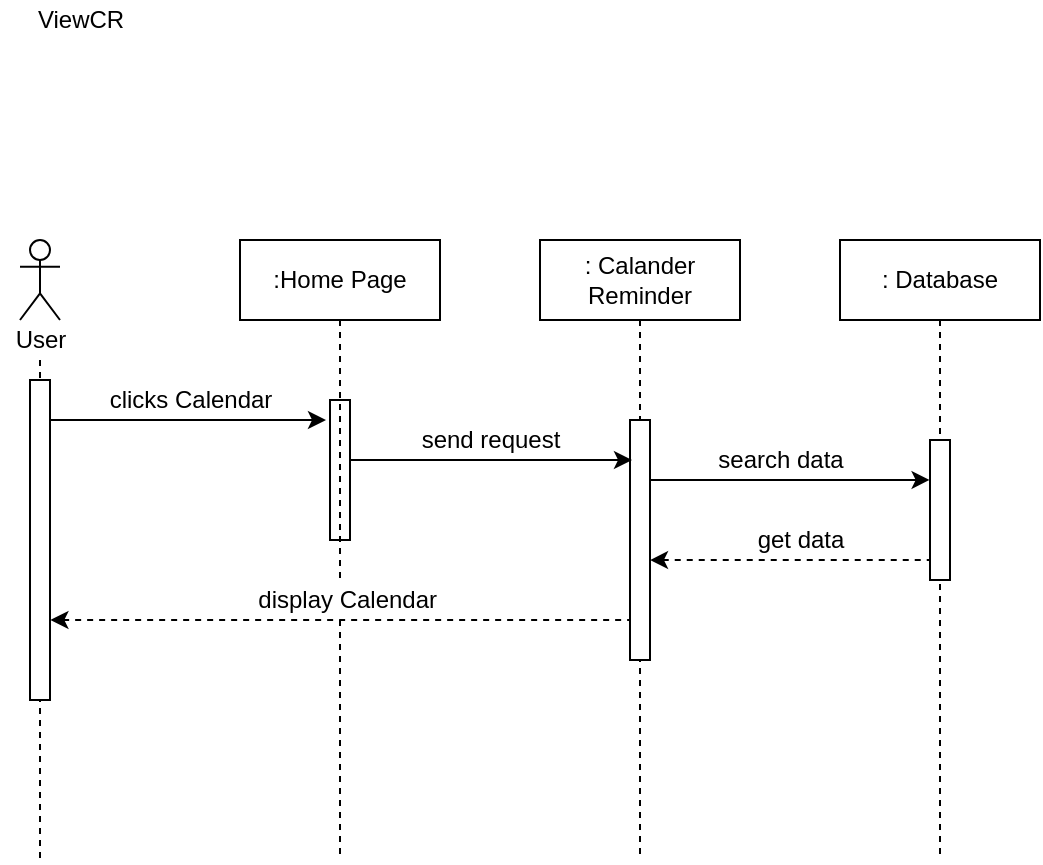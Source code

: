 <mxfile version="15.0.3" type="github" pages="5">
  <diagram id="lvRB4FPJcYYm7QUa5qJ2" name="Page-1">
    <mxGraphModel dx="1847" dy="548" grid="1" gridSize="10" guides="1" tooltips="1" connect="1" arrows="1" fold="1" page="1" pageScale="1" pageWidth="850" pageHeight="1100" math="0" shadow="0">
      <root>
        <mxCell id="0" />
        <mxCell id="1" parent="0" />
        <mxCell id="XNMidaROCYV1nubGIpJN-1" style="edgeStyle=orthogonalEdgeStyle;rounded=0;orthogonalLoop=1;jettySize=auto;html=1;endArrow=none;endFill=0;dashed=1;" parent="1" source="XNMidaROCYV1nubGIpJN-12" edge="1">
          <mxGeometry relative="1" as="geometry">
            <mxPoint x="-760" y="470" as="targetPoint" />
            <mxPoint x="-760.5" y="-30.5" as="sourcePoint" />
            <Array as="points" />
          </mxGeometry>
        </mxCell>
        <mxCell id="XNMidaROCYV1nubGIpJN-2" value="" style="shape=umlActor;verticalLabelPosition=bottom;verticalAlign=top;html=1;outlineConnect=0;" parent="1" vertex="1">
          <mxGeometry x="-770" y="160" width="20" height="40" as="geometry" />
        </mxCell>
        <mxCell id="XNMidaROCYV1nubGIpJN-3" style="edgeStyle=orthogonalEdgeStyle;rounded=0;orthogonalLoop=1;jettySize=auto;html=1;endArrow=none;endFill=0;dashed=1;startArrow=none;" parent="1" source="XNMidaROCYV1nubGIpJN-21" edge="1">
          <mxGeometry relative="1" as="geometry">
            <mxPoint x="-610" y="470" as="targetPoint" />
            <Array as="points">
              <mxPoint x="-610" y="420" />
              <mxPoint x="-610" y="420" />
            </Array>
          </mxGeometry>
        </mxCell>
        <mxCell id="XNMidaROCYV1nubGIpJN-4" value=":Home Page" style="rounded=0;whiteSpace=wrap;html=1;" parent="1" vertex="1">
          <mxGeometry x="-660" y="160" width="100" height="40" as="geometry" />
        </mxCell>
        <mxCell id="XNMidaROCYV1nubGIpJN-5" style="edgeStyle=orthogonalEdgeStyle;rounded=0;orthogonalLoop=1;jettySize=auto;html=1;endArrow=none;endFill=0;dashed=1;" parent="1" source="XNMidaROCYV1nubGIpJN-6" edge="1">
          <mxGeometry relative="1" as="geometry">
            <mxPoint x="-460" y="470" as="targetPoint" />
          </mxGeometry>
        </mxCell>
        <mxCell id="XNMidaROCYV1nubGIpJN-6" value=": Calander Reminder" style="rounded=0;whiteSpace=wrap;html=1;" parent="1" vertex="1">
          <mxGeometry x="-510" y="160" width="100" height="40" as="geometry" />
        </mxCell>
        <mxCell id="XNMidaROCYV1nubGIpJN-7" value="" style="endArrow=classic;html=1;" parent="1" edge="1">
          <mxGeometry width="50" height="50" relative="1" as="geometry">
            <mxPoint x="-760" y="250" as="sourcePoint" />
            <mxPoint x="-617" y="250" as="targetPoint" />
          </mxGeometry>
        </mxCell>
        <mxCell id="XNMidaROCYV1nubGIpJN-8" value="clicks Calendar" style="text;html=1;align=center;verticalAlign=middle;resizable=0;points=[];autosize=1;strokeColor=none;" parent="1" vertex="1">
          <mxGeometry x="-735" y="230" width="100" height="20" as="geometry" />
        </mxCell>
        <mxCell id="XNMidaROCYV1nubGIpJN-9" value="" style="html=1;points=[];perimeter=orthogonalPerimeter;fillColor=#ffffff;" parent="1" vertex="1">
          <mxGeometry x="-765" y="230" width="10" height="160" as="geometry" />
        </mxCell>
        <mxCell id="XNMidaROCYV1nubGIpJN-10" value="" style="html=1;points=[];perimeter=orthogonalPerimeter;fillColor=#ffffff;" parent="1" vertex="1">
          <mxGeometry x="-615" y="240" width="10" height="70" as="geometry" />
        </mxCell>
        <mxCell id="XNMidaROCYV1nubGIpJN-11" value="" style="html=1;points=[];perimeter=orthogonalPerimeter;fillColor=#ffffff;" parent="1" vertex="1">
          <mxGeometry x="-465" y="250" width="10" height="120" as="geometry" />
        </mxCell>
        <mxCell id="XNMidaROCYV1nubGIpJN-12" value="User" style="text;html=1;align=center;verticalAlign=middle;resizable=0;points=[];autosize=1;strokeColor=none;" parent="1" vertex="1">
          <mxGeometry x="-780" y="200" width="40" height="20" as="geometry" />
        </mxCell>
        <mxCell id="XNMidaROCYV1nubGIpJN-13" style="edgeStyle=orthogonalEdgeStyle;rounded=0;orthogonalLoop=1;jettySize=auto;html=1;endArrow=none;endFill=0;dashed=1;" parent="1" source="XNMidaROCYV1nubGIpJN-14" edge="1">
          <mxGeometry relative="1" as="geometry">
            <mxPoint x="-310" y="470" as="targetPoint" />
            <Array as="points">
              <mxPoint x="-310" y="470" />
              <mxPoint x="-310" y="470" />
            </Array>
          </mxGeometry>
        </mxCell>
        <mxCell id="XNMidaROCYV1nubGIpJN-14" value=": Database" style="rounded=0;whiteSpace=wrap;html=1;" parent="1" vertex="1">
          <mxGeometry x="-360" y="160" width="100" height="40" as="geometry" />
        </mxCell>
        <mxCell id="XNMidaROCYV1nubGIpJN-15" value="" style="endArrow=classic;html=1;" parent="1" edge="1">
          <mxGeometry width="50" height="50" relative="1" as="geometry">
            <mxPoint x="-605" y="270" as="sourcePoint" />
            <mxPoint x="-464" y="270" as="targetPoint" />
          </mxGeometry>
        </mxCell>
        <mxCell id="XNMidaROCYV1nubGIpJN-16" value="" style="endArrow=none;html=1;entryX=-0.02;entryY=0.222;entryDx=0;entryDy=0;entryPerimeter=0;endFill=0;startArrow=classic;startFill=1;dashed=1;exitX=1.02;exitY=0.75;exitDx=0;exitDy=0;exitPerimeter=0;" parent="1" source="XNMidaROCYV1nubGIpJN-9" edge="1">
          <mxGeometry width="50" height="50" relative="1" as="geometry">
            <mxPoint x="-604.8" y="350.02" as="sourcePoint" />
            <mxPoint x="-465" y="350" as="targetPoint" />
          </mxGeometry>
        </mxCell>
        <mxCell id="XNMidaROCYV1nubGIpJN-17" value="" style="html=1;points=[];perimeter=orthogonalPerimeter;fillColor=#ffffff;" parent="1" vertex="1">
          <mxGeometry x="-315" y="260" width="10" height="70" as="geometry" />
        </mxCell>
        <mxCell id="XNMidaROCYV1nubGIpJN-18" value="" style="endArrow=classic;html=1;entryX=-0.02;entryY=0.222;entryDx=0;entryDy=0;entryPerimeter=0;" parent="1" edge="1">
          <mxGeometry width="50" height="50" relative="1" as="geometry">
            <mxPoint x="-455" y="280" as="sourcePoint" />
            <mxPoint x="-315.2" y="279.98" as="targetPoint" />
          </mxGeometry>
        </mxCell>
        <mxCell id="XNMidaROCYV1nubGIpJN-19" value="" style="endArrow=none;html=1;entryX=-0.02;entryY=0.222;entryDx=0;entryDy=0;entryPerimeter=0;startArrow=classic;startFill=1;endFill=0;dashed=1;" parent="1" edge="1">
          <mxGeometry width="50" height="50" relative="1" as="geometry">
            <mxPoint x="-455" y="320.02" as="sourcePoint" />
            <mxPoint x="-315.2" y="320" as="targetPoint" />
          </mxGeometry>
        </mxCell>
        <mxCell id="XNMidaROCYV1nubGIpJN-20" value="get data" style="text;html=1;align=center;verticalAlign=middle;resizable=0;points=[];autosize=1;strokeColor=none;" parent="1" vertex="1">
          <mxGeometry x="-410" y="300" width="60" height="20" as="geometry" />
        </mxCell>
        <mxCell id="XNMidaROCYV1nubGIpJN-21" value="display Calendar&amp;nbsp;" style="text;html=1;align=center;verticalAlign=middle;resizable=0;points=[];autosize=1;" parent="1" vertex="1">
          <mxGeometry x="-660" y="330" width="110" height="20" as="geometry" />
        </mxCell>
        <mxCell id="XNMidaROCYV1nubGIpJN-22" value="" style="edgeStyle=orthogonalEdgeStyle;rounded=0;orthogonalLoop=1;jettySize=auto;html=1;endArrow=none;endFill=0;dashed=1;" parent="1" source="XNMidaROCYV1nubGIpJN-4" target="XNMidaROCYV1nubGIpJN-21" edge="1">
          <mxGeometry relative="1" as="geometry">
            <mxPoint x="-610" y="630" as="targetPoint" />
            <mxPoint x="-610" y="200" as="sourcePoint" />
            <Array as="points">
              <mxPoint x="-610" y="320" />
              <mxPoint x="-610" y="320" />
            </Array>
          </mxGeometry>
        </mxCell>
        <mxCell id="XNMidaROCYV1nubGIpJN-23" value="send request" style="text;html=1;align=center;verticalAlign=middle;resizable=0;points=[];autosize=1;strokeColor=none;" parent="1" vertex="1">
          <mxGeometry x="-580" y="250" width="90" height="20" as="geometry" />
        </mxCell>
        <mxCell id="XNMidaROCYV1nubGIpJN-24" value="search data" style="text;html=1;align=center;verticalAlign=middle;resizable=0;points=[];autosize=1;strokeColor=none;" parent="1" vertex="1">
          <mxGeometry x="-430" y="260" width="80" height="20" as="geometry" />
        </mxCell>
        <mxCell id="XNMidaROCYV1nubGIpJN-25" value="ViewCR" style="text;html=1;align=center;verticalAlign=middle;resizable=0;points=[];autosize=1;strokeColor=none;" parent="1" vertex="1">
          <mxGeometry x="-770" y="40" width="60" height="20" as="geometry" />
        </mxCell>
      </root>
    </mxGraphModel>
  </diagram>
  <diagram id="ODXswq4wN5cmHXdykt0v" name="Page-2">
    <mxGraphModel dx="1847" dy="548" grid="1" gridSize="10" guides="1" tooltips="1" connect="1" arrows="1" fold="1" page="1" pageScale="1" pageWidth="850" pageHeight="1100" math="0" shadow="0">
      <root>
        <mxCell id="QOUAsrHyEvIyfqVGlaKy-0" />
        <mxCell id="QOUAsrHyEvIyfqVGlaKy-1" parent="QOUAsrHyEvIyfqVGlaKy-0" />
        <mxCell id="XMkbxFREkN_h_jbo4Omm-0" style="edgeStyle=orthogonalEdgeStyle;rounded=0;orthogonalLoop=1;jettySize=auto;html=1;endArrow=none;endFill=0;dashed=1;" edge="1" parent="QOUAsrHyEvIyfqVGlaKy-1" source="XMkbxFREkN_h_jbo4Omm-8">
          <mxGeometry relative="1" as="geometry">
            <mxPoint x="-690" y="510" as="targetPoint" />
            <mxPoint x="-690.5" y="-70.5" as="sourcePoint" />
            <Array as="points" />
          </mxGeometry>
        </mxCell>
        <mxCell id="XMkbxFREkN_h_jbo4Omm-1" value="" style="shape=umlActor;verticalLabelPosition=bottom;verticalAlign=top;html=1;outlineConnect=0;" vertex="1" parent="QOUAsrHyEvIyfqVGlaKy-1">
          <mxGeometry x="-700" y="120" width="20" height="40" as="geometry" />
        </mxCell>
        <mxCell id="XMkbxFREkN_h_jbo4Omm-2" value=": Calendar Reminder" style="rounded=0;whiteSpace=wrap;html=1;" vertex="1" parent="QOUAsrHyEvIyfqVGlaKy-1">
          <mxGeometry x="-590" y="120" width="100" height="40" as="geometry" />
        </mxCell>
        <mxCell id="XMkbxFREkN_h_jbo4Omm-3" style="edgeStyle=orthogonalEdgeStyle;rounded=0;orthogonalLoop=1;jettySize=auto;html=1;endArrow=none;endFill=0;dashed=1;" edge="1" parent="QOUAsrHyEvIyfqVGlaKy-1" source="XMkbxFREkN_h_jbo4Omm-4">
          <mxGeometry relative="1" as="geometry">
            <mxPoint x="-390" y="510" as="targetPoint" />
          </mxGeometry>
        </mxCell>
        <mxCell id="XMkbxFREkN_h_jbo4Omm-4" value=": Database" style="rounded=0;whiteSpace=wrap;html=1;" vertex="1" parent="QOUAsrHyEvIyfqVGlaKy-1">
          <mxGeometry x="-440" y="120" width="100" height="40" as="geometry" />
        </mxCell>
        <mxCell id="XMkbxFREkN_h_jbo4Omm-5" value="" style="endArrow=classic;html=1;" edge="1" parent="QOUAsrHyEvIyfqVGlaKy-1">
          <mxGeometry width="50" height="50" relative="1" as="geometry">
            <mxPoint x="-690" y="210" as="sourcePoint" />
            <mxPoint x="-547" y="210" as="targetPoint" />
          </mxGeometry>
        </mxCell>
        <mxCell id="XMkbxFREkN_h_jbo4Omm-6" value="clicks date button" style="text;html=1;align=center;verticalAlign=middle;resizable=0;points=[];autosize=1;strokeColor=none;" vertex="1" parent="QOUAsrHyEvIyfqVGlaKy-1">
          <mxGeometry x="-670" y="190" width="110" height="20" as="geometry" />
        </mxCell>
        <mxCell id="XMkbxFREkN_h_jbo4Omm-7" value="" style="html=1;points=[];perimeter=orthogonalPerimeter;fillColor=#ffffff;" vertex="1" parent="QOUAsrHyEvIyfqVGlaKy-1">
          <mxGeometry x="-395" y="210" width="10" height="260" as="geometry" />
        </mxCell>
        <mxCell id="XMkbxFREkN_h_jbo4Omm-8" value="User" style="text;html=1;align=center;verticalAlign=middle;resizable=0;points=[];autosize=1;strokeColor=none;" vertex="1" parent="QOUAsrHyEvIyfqVGlaKy-1">
          <mxGeometry x="-710" y="160" width="40" height="20" as="geometry" />
        </mxCell>
        <mxCell id="XMkbxFREkN_h_jbo4Omm-9" value="" style="endArrow=classic;html=1;" edge="1" parent="QOUAsrHyEvIyfqVGlaKy-1">
          <mxGeometry width="50" height="50" relative="1" as="geometry">
            <mxPoint x="-685" y="300" as="sourcePoint" />
            <mxPoint x="-544" y="300" as="targetPoint" />
          </mxGeometry>
        </mxCell>
        <mxCell id="XMkbxFREkN_h_jbo4Omm-10" value="" style="endArrow=none;html=1;entryX=-0.02;entryY=0.222;entryDx=0;entryDy=0;entryPerimeter=0;startArrow=classic;startFill=1;endFill=0;dashed=1;" edge="1" parent="QOUAsrHyEvIyfqVGlaKy-1">
          <mxGeometry width="50" height="50" relative="1" as="geometry">
            <mxPoint x="-685" y="250.02" as="sourcePoint" />
            <mxPoint x="-545.2" y="250" as="targetPoint" />
          </mxGeometry>
        </mxCell>
        <mxCell id="XMkbxFREkN_h_jbo4Omm-11" value="" style="edgeStyle=orthogonalEdgeStyle;rounded=0;orthogonalLoop=1;jettySize=auto;html=1;endArrow=none;endFill=0;dashed=1;" edge="1" parent="QOUAsrHyEvIyfqVGlaKy-1" source="XMkbxFREkN_h_jbo4Omm-2">
          <mxGeometry relative="1" as="geometry">
            <mxPoint x="-540" y="510" as="targetPoint" />
            <mxPoint x="-540" y="160" as="sourcePoint" />
            <Array as="points">
              <mxPoint x="-540" y="250" />
              <mxPoint x="-540" y="250" />
            </Array>
          </mxGeometry>
        </mxCell>
        <mxCell id="XMkbxFREkN_h_jbo4Omm-12" value="display form" style="text;html=1;align=center;verticalAlign=middle;resizable=0;points=[];autosize=1;strokeColor=none;" vertex="1" parent="QOUAsrHyEvIyfqVGlaKy-1">
          <mxGeometry x="-655" y="230" width="80" height="20" as="geometry" />
        </mxCell>
        <mxCell id="XMkbxFREkN_h_jbo4Omm-13" value="enter event name, &lt;br&gt;time" style="text;html=1;align=center;verticalAlign=middle;resizable=0;points=[];autosize=1;strokeColor=none;" vertex="1" parent="QOUAsrHyEvIyfqVGlaKy-1">
          <mxGeometry x="-675" y="265" width="110" height="30" as="geometry" />
        </mxCell>
        <mxCell id="XMkbxFREkN_h_jbo4Omm-14" value="" style="endArrow=classic;html=1;" edge="1" parent="QOUAsrHyEvIyfqVGlaKy-1">
          <mxGeometry width="50" height="50" relative="1" as="geometry">
            <mxPoint x="-685" y="340" as="sourcePoint" />
            <mxPoint x="-544" y="340" as="targetPoint" />
          </mxGeometry>
        </mxCell>
        <mxCell id="XMkbxFREkN_h_jbo4Omm-15" value="" style="endArrow=classic;html=1;" edge="1" parent="QOUAsrHyEvIyfqVGlaKy-1">
          <mxGeometry width="50" height="50" relative="1" as="geometry">
            <mxPoint x="-536" y="360" as="sourcePoint" />
            <mxPoint x="-395" y="360" as="targetPoint" />
          </mxGeometry>
        </mxCell>
        <mxCell id="XMkbxFREkN_h_jbo4Omm-16" value="" style="endArrow=classic;html=1;" edge="1" parent="QOUAsrHyEvIyfqVGlaKy-1">
          <mxGeometry width="50" height="50" relative="1" as="geometry">
            <mxPoint x="-535" y="309.5" as="sourcePoint" />
            <mxPoint x="-394" y="309.5" as="targetPoint" />
          </mxGeometry>
        </mxCell>
        <mxCell id="XMkbxFREkN_h_jbo4Omm-17" value="select sound&amp;nbsp;" style="text;html=1;align=center;verticalAlign=middle;resizable=0;points=[];autosize=1;strokeColor=none;" vertex="1" parent="QOUAsrHyEvIyfqVGlaKy-1">
          <mxGeometry x="-665" y="320" width="90" height="20" as="geometry" />
        </mxCell>
        <mxCell id="XMkbxFREkN_h_jbo4Omm-18" value="addToReminder&lt;br&gt;(name, time)&lt;span style=&quot;color: rgba(0 , 0 , 0 , 0) ; font-family: monospace ; font-size: 0px&quot;&gt;%3CmxGraphModel%3E%3Croot%3E%3CmxCell%20id%3D%220%22%2F%3E%3CmxCell%20id%3D%221%22%20parent%3D%220%22%2F%3E%3CmxCell%20id%3D%222%22%20value%3D%22%22%20style%3D%22endArrow%3Dnone%3Bhtml%3D1%3BentryX%3D-0.02%3BentryY%3D0.222%3BentryDx%3D0%3BentryDy%3D0%3BentryPerimeter%3D0%3BstartArrow%3Dclassic%3BstartFill%3D1%3BendFill%3D0%3Bdashed%3D1%3B%22%20edge%3D%221%22%20parent%3D%221%22%3E%3CmxGeometry%20width%3D%2250%22%20height%3D%2250%22%20relative%3D%221%22%20as%3D%22geometry%22%3E%3CmxPoint%20x%3D%22-340%22%20y%3D%22330.02%22%20as%3D%22sourcePoint%22%2F%3E%3CmxPoint%20x%3D%22-200.2%22%20y%3D%22330%22%20as%3D%22targetPoint%22%2F%3E%3C%2FmxGeometry%3E%3C%2FmxCell%3E%3C%2Froot%3E%3C%2FmxGraphModel%3E&lt;/span&gt;" style="text;html=1;align=center;verticalAlign=middle;resizable=0;points=[];autosize=1;strokeColor=none;" vertex="1" parent="QOUAsrHyEvIyfqVGlaKy-1">
          <mxGeometry x="-510" y="270" width="100" height="40" as="geometry" />
        </mxCell>
        <mxCell id="XMkbxFREkN_h_jbo4Omm-19" value="addToReminder&lt;br&gt;(sound)&lt;span style=&quot;color: rgba(0 , 0 , 0 , 0) ; font-family: monospace ; font-size: 0px&quot;&gt;%3CmxGraphModel%3E%3Croot%3E%3CmxCell%20id%3D%220%22%2F%3E%3CmxCell%20id%3D%221%22%20parent%3D%220%22%2F%3E%3CmxCell%20id%3D%222%22%20value%3D%22%22%20style%3D%22endArrow%3Dnone%3Bhtml%3D1%3BentryX%3D-0.02%3BentryY%3D0.222%3BentryDx%3D0%3BentryDy%3D0%3BentryPerimeter%3D0%3BstartArrow%3Dclassic%3BstartFill%3D1%3BendFill%3D0%3Bdashed%3D1%3B%22%20edge%3D%221%22%20parent%3D%221%22%3E%3CmxGeometry%20width%3D%2250%22%20height%3D%2250%22%20relative%3D%221%22%20as%3D%22geometry%22%3E%3CmxPoint%20x%3D%22-340%22%20y%3D%22330.02%22%20as%3D%22sourcePoint%22%2F%3E%3CmxPoint%20x%3D%22-200.2%22%20y%3D%22330%22%20as%3D%22targetPoint%22%2F%3E%3C%2FmxGeometry%3E%3C%2FmxCell%3E%3C%2Froot%3E%3C%2FmxGraphModel%3E&lt;/span&gt;" style="text;html=1;align=center;verticalAlign=middle;resizable=0;points=[];autosize=1;strokeColor=none;" vertex="1" parent="QOUAsrHyEvIyfqVGlaKy-1">
          <mxGeometry x="-510" y="320" width="100" height="40" as="geometry" />
        </mxCell>
        <mxCell id="XMkbxFREkN_h_jbo4Omm-20" value="" style="endArrow=classic;html=1;" edge="1" parent="QOUAsrHyEvIyfqVGlaKy-1">
          <mxGeometry width="50" height="50" relative="1" as="geometry">
            <mxPoint x="-686" y="380" as="sourcePoint" />
            <mxPoint x="-545" y="380" as="targetPoint" />
          </mxGeometry>
        </mxCell>
        <mxCell id="XMkbxFREkN_h_jbo4Omm-21" value="clicks add button" style="text;html=1;align=center;verticalAlign=middle;resizable=0;points=[];autosize=1;strokeColor=none;" vertex="1" parent="QOUAsrHyEvIyfqVGlaKy-1">
          <mxGeometry x="-675" y="352.5" width="110" height="20" as="geometry" />
        </mxCell>
        <mxCell id="XMkbxFREkN_h_jbo4Omm-22" value="addToReminder()" style="text;html=1;align=center;verticalAlign=middle;resizable=0;points=[];autosize=1;strokeColor=none;" vertex="1" parent="QOUAsrHyEvIyfqVGlaKy-1">
          <mxGeometry x="-525" y="372.5" width="110" height="20" as="geometry" />
        </mxCell>
        <mxCell id="XMkbxFREkN_h_jbo4Omm-23" value="" style="html=1;points=[];perimeter=orthogonalPerimeter;fillColor=#FFFFFF;" vertex="1" parent="QOUAsrHyEvIyfqVGlaKy-1">
          <mxGeometry x="-545" y="415" width="10" height="30" as="geometry" />
        </mxCell>
        <mxCell id="XMkbxFREkN_h_jbo4Omm-24" value="" style="html=1;points=[];perimeter=orthogonalPerimeter;fillColor=#FFFFFF;" vertex="1" parent="QOUAsrHyEvIyfqVGlaKy-1">
          <mxGeometry x="-695" y="410" width="10" height="30" as="geometry" />
        </mxCell>
        <mxCell id="XMkbxFREkN_h_jbo4Omm-25" value="" style="html=1;points=[];perimeter=orthogonalPerimeter;fillColor=#FFFFFF;" vertex="1" parent="QOUAsrHyEvIyfqVGlaKy-1">
          <mxGeometry x="-695" y="330" width="10" height="30" as="geometry" />
        </mxCell>
        <mxCell id="XMkbxFREkN_h_jbo4Omm-26" value="" style="html=1;points=[];perimeter=orthogonalPerimeter;fillColor=#FFFFFF;" vertex="1" parent="QOUAsrHyEvIyfqVGlaKy-1">
          <mxGeometry x="-545" y="335" width="10" height="55" as="geometry" />
        </mxCell>
        <mxCell id="XMkbxFREkN_h_jbo4Omm-27" value="" style="endArrow=classic;html=1;" edge="1" parent="QOUAsrHyEvIyfqVGlaKy-1">
          <mxGeometry width="50" height="50" relative="1" as="geometry">
            <mxPoint x="-536" y="400" as="sourcePoint" />
            <mxPoint x="-395" y="400" as="targetPoint" />
          </mxGeometry>
        </mxCell>
        <mxCell id="XMkbxFREkN_h_jbo4Omm-28" value="" style="html=1;points=[];perimeter=orthogonalPerimeter;fillColor=#FFFFFF;" vertex="1" parent="QOUAsrHyEvIyfqVGlaKy-1">
          <mxGeometry x="-545" y="190" width="10" height="280" as="geometry" />
        </mxCell>
        <mxCell id="XMkbxFREkN_h_jbo4Omm-29" value="" style="html=1;points=[];perimeter=orthogonalPerimeter;fillColor=#ffffff;" vertex="1" parent="QOUAsrHyEvIyfqVGlaKy-1">
          <mxGeometry x="-695" y="190" width="10" height="280" as="geometry" />
        </mxCell>
        <mxCell id="XMkbxFREkN_h_jbo4Omm-30" value="" style="endArrow=none;html=1;entryX=-0.02;entryY=0.222;entryDx=0;entryDy=0;entryPerimeter=0;startArrow=classic;startFill=1;endFill=0;dashed=1;" edge="1" parent="QOUAsrHyEvIyfqVGlaKy-1">
          <mxGeometry width="50" height="50" relative="1" as="geometry">
            <mxPoint x="-685" y="445.02" as="sourcePoint" />
            <mxPoint x="-545.2" y="445" as="targetPoint" />
          </mxGeometry>
        </mxCell>
        <mxCell id="XMkbxFREkN_h_jbo4Omm-31" value="" style="endArrow=none;html=1;entryX=-0.02;entryY=0.222;entryDx=0;entryDy=0;entryPerimeter=0;startArrow=classic;startFill=1;endFill=0;dashed=1;" edge="1" parent="QOUAsrHyEvIyfqVGlaKy-1">
          <mxGeometry width="50" height="50" relative="1" as="geometry">
            <mxPoint x="-535" y="429.52" as="sourcePoint" />
            <mxPoint x="-395.2" y="429.5" as="targetPoint" />
          </mxGeometry>
        </mxCell>
        <mxCell id="XMkbxFREkN_h_jbo4Omm-32" value="get data" style="text;html=1;align=center;verticalAlign=middle;resizable=0;points=[];autosize=1;strokeColor=none;" vertex="1" parent="QOUAsrHyEvIyfqVGlaKy-1">
          <mxGeometry x="-490" y="410" width="60" height="20" as="geometry" />
        </mxCell>
        <mxCell id="XMkbxFREkN_h_jbo4Omm-33" value="display reminder" style="text;html=1;align=center;verticalAlign=middle;resizable=0;points=[];autosize=1;strokeColor=none;" vertex="1" parent="QOUAsrHyEvIyfqVGlaKy-1">
          <mxGeometry x="-660" y="420" width="100" height="20" as="geometry" />
        </mxCell>
        <mxCell id="XMkbxFREkN_h_jbo4Omm-34" value="CreateCR" style="text;html=1;align=center;verticalAlign=middle;resizable=0;points=[];autosize=1;strokeColor=none;" vertex="1" parent="QOUAsrHyEvIyfqVGlaKy-1">
          <mxGeometry x="-775" y="50" width="70" height="20" as="geometry" />
        </mxCell>
      </root>
    </mxGraphModel>
  </diagram>
  <diagram id="WRI_2vnYquDdyq1QDHdh" name="Page-3">
    <mxGraphModel dx="1847" dy="548" grid="1" gridSize="10" guides="1" tooltips="1" connect="1" arrows="1" fold="1" page="1" pageScale="1" pageWidth="850" pageHeight="1100" math="0" shadow="0">
      <root>
        <mxCell id="7eeXXGMoOkntVgZTKwPD-0" />
        <mxCell id="7eeXXGMoOkntVgZTKwPD-1" parent="7eeXXGMoOkntVgZTKwPD-0" />
        <mxCell id="eJCgkgd9Sn-ucDb7i4Up-0" style="edgeStyle=orthogonalEdgeStyle;rounded=0;orthogonalLoop=1;jettySize=auto;html=1;endArrow=none;endFill=0;dashed=1;" edge="1" parent="7eeXXGMoOkntVgZTKwPD-1" source="eJCgkgd9Sn-ucDb7i4Up-8">
          <mxGeometry relative="1" as="geometry">
            <mxPoint x="-690" y="510" as="targetPoint" />
            <mxPoint x="-690.5" y="-70.5" as="sourcePoint" />
            <Array as="points" />
          </mxGeometry>
        </mxCell>
        <mxCell id="eJCgkgd9Sn-ucDb7i4Up-1" value="" style="shape=umlActor;verticalLabelPosition=bottom;verticalAlign=top;html=1;outlineConnect=0;" vertex="1" parent="7eeXXGMoOkntVgZTKwPD-1">
          <mxGeometry x="-700" y="120" width="20" height="40" as="geometry" />
        </mxCell>
        <mxCell id="eJCgkgd9Sn-ucDb7i4Up-2" value=": Calendar Reminder" style="rounded=0;whiteSpace=wrap;html=1;" vertex="1" parent="7eeXXGMoOkntVgZTKwPD-1">
          <mxGeometry x="-590" y="120" width="100" height="40" as="geometry" />
        </mxCell>
        <mxCell id="eJCgkgd9Sn-ucDb7i4Up-3" style="edgeStyle=orthogonalEdgeStyle;rounded=0;orthogonalLoop=1;jettySize=auto;html=1;endArrow=none;endFill=0;dashed=1;" edge="1" parent="7eeXXGMoOkntVgZTKwPD-1" source="eJCgkgd9Sn-ucDb7i4Up-4">
          <mxGeometry relative="1" as="geometry">
            <mxPoint x="-390" y="510" as="targetPoint" />
          </mxGeometry>
        </mxCell>
        <mxCell id="eJCgkgd9Sn-ucDb7i4Up-4" value=": Database" style="rounded=0;whiteSpace=wrap;html=1;" vertex="1" parent="7eeXXGMoOkntVgZTKwPD-1">
          <mxGeometry x="-440" y="120" width="100" height="40" as="geometry" />
        </mxCell>
        <mxCell id="eJCgkgd9Sn-ucDb7i4Up-5" value="" style="endArrow=classic;html=1;" edge="1" parent="7eeXXGMoOkntVgZTKwPD-1">
          <mxGeometry width="50" height="50" relative="1" as="geometry">
            <mxPoint x="-690" y="210" as="sourcePoint" />
            <mxPoint x="-547" y="210" as="targetPoint" />
          </mxGeometry>
        </mxCell>
        <mxCell id="eJCgkgd9Sn-ucDb7i4Up-6" value="clicks date button" style="text;html=1;align=center;verticalAlign=middle;resizable=0;points=[];autosize=1;strokeColor=none;" vertex="1" parent="7eeXXGMoOkntVgZTKwPD-1">
          <mxGeometry x="-670" y="190" width="110" height="20" as="geometry" />
        </mxCell>
        <mxCell id="eJCgkgd9Sn-ucDb7i4Up-7" value="" style="html=1;points=[];perimeter=orthogonalPerimeter;fillColor=#ffffff;" vertex="1" parent="7eeXXGMoOkntVgZTKwPD-1">
          <mxGeometry x="-395" y="210" width="10" height="260" as="geometry" />
        </mxCell>
        <mxCell id="eJCgkgd9Sn-ucDb7i4Up-8" value="User" style="text;html=1;align=center;verticalAlign=middle;resizable=0;points=[];autosize=1;strokeColor=none;" vertex="1" parent="7eeXXGMoOkntVgZTKwPD-1">
          <mxGeometry x="-710" y="160" width="40" height="20" as="geometry" />
        </mxCell>
        <mxCell id="eJCgkgd9Sn-ucDb7i4Up-9" value="" style="endArrow=classic;html=1;" edge="1" parent="7eeXXGMoOkntVgZTKwPD-1">
          <mxGeometry width="50" height="50" relative="1" as="geometry">
            <mxPoint x="-685" y="300" as="sourcePoint" />
            <mxPoint x="-544" y="300" as="targetPoint" />
          </mxGeometry>
        </mxCell>
        <mxCell id="eJCgkgd9Sn-ucDb7i4Up-10" value="" style="endArrow=none;html=1;entryX=-0.02;entryY=0.222;entryDx=0;entryDy=0;entryPerimeter=0;startArrow=classic;startFill=1;endFill=0;dashed=1;" edge="1" parent="7eeXXGMoOkntVgZTKwPD-1">
          <mxGeometry width="50" height="50" relative="1" as="geometry">
            <mxPoint x="-685" y="269.02" as="sourcePoint" />
            <mxPoint x="-545.2" y="269" as="targetPoint" />
          </mxGeometry>
        </mxCell>
        <mxCell id="eJCgkgd9Sn-ucDb7i4Up-11" value="" style="edgeStyle=orthogonalEdgeStyle;rounded=0;orthogonalLoop=1;jettySize=auto;html=1;endArrow=none;endFill=0;dashed=1;" edge="1" parent="7eeXXGMoOkntVgZTKwPD-1" source="eJCgkgd9Sn-ucDb7i4Up-2">
          <mxGeometry relative="1" as="geometry">
            <mxPoint x="-540" y="510" as="targetPoint" />
            <mxPoint x="-540" y="160" as="sourcePoint" />
            <Array as="points">
              <mxPoint x="-540" y="250" />
              <mxPoint x="-540" y="250" />
            </Array>
          </mxGeometry>
        </mxCell>
        <mxCell id="eJCgkgd9Sn-ucDb7i4Up-12" value="display form" style="text;html=1;align=center;verticalAlign=middle;resizable=0;points=[];autosize=1;strokeColor=none;" vertex="1" parent="7eeXXGMoOkntVgZTKwPD-1">
          <mxGeometry x="-655" y="250" width="80" height="20" as="geometry" />
        </mxCell>
        <mxCell id="eJCgkgd9Sn-ucDb7i4Up-13" value="enter event name, &lt;br&gt;time" style="text;html=1;align=center;verticalAlign=middle;resizable=0;points=[];autosize=1;strokeColor=none;" vertex="1" parent="7eeXXGMoOkntVgZTKwPD-1">
          <mxGeometry x="-675" y="270" width="110" height="30" as="geometry" />
        </mxCell>
        <mxCell id="eJCgkgd9Sn-ucDb7i4Up-14" value="" style="endArrow=classic;html=1;" edge="1" parent="7eeXXGMoOkntVgZTKwPD-1">
          <mxGeometry width="50" height="50" relative="1" as="geometry">
            <mxPoint x="-685" y="340" as="sourcePoint" />
            <mxPoint x="-544" y="340" as="targetPoint" />
          </mxGeometry>
        </mxCell>
        <mxCell id="eJCgkgd9Sn-ucDb7i4Up-15" value="" style="endArrow=classic;html=1;" edge="1" parent="7eeXXGMoOkntVgZTKwPD-1">
          <mxGeometry width="50" height="50" relative="1" as="geometry">
            <mxPoint x="-536" y="360" as="sourcePoint" />
            <mxPoint x="-395" y="360" as="targetPoint" />
          </mxGeometry>
        </mxCell>
        <mxCell id="eJCgkgd9Sn-ucDb7i4Up-16" value="" style="endArrow=classic;html=1;" edge="1" parent="7eeXXGMoOkntVgZTKwPD-1">
          <mxGeometry width="50" height="50" relative="1" as="geometry">
            <mxPoint x="-535" y="309.5" as="sourcePoint" />
            <mxPoint x="-394" y="309.5" as="targetPoint" />
          </mxGeometry>
        </mxCell>
        <mxCell id="eJCgkgd9Sn-ucDb7i4Up-17" value="select sound&amp;nbsp;" style="text;html=1;align=center;verticalAlign=middle;resizable=0;points=[];autosize=1;strokeColor=none;" vertex="1" parent="7eeXXGMoOkntVgZTKwPD-1">
          <mxGeometry x="-665" y="320" width="90" height="20" as="geometry" />
        </mxCell>
        <mxCell id="eJCgkgd9Sn-ucDb7i4Up-18" value="UpdateReminder&lt;br&gt;(name, time)&lt;span style=&quot;color: rgba(0 , 0 , 0 , 0) ; font-family: monospace ; font-size: 0px&quot;&gt;%3CmxGraphModel%3E%3Croot%3E%3CmxCell%20id%3D%220%22%2F%3E%3CmxCell%20id%3D%221%22%20parent%3D%220%22%2F%3E%3CmxCell%20id%3D%222%22%20value%3D%22%22%20style%3D%22endArrow%3Dnone%3Bhtml%3D1%3BentryX%3D-0.02%3BentryY%3D0.222%3BentryDx%3D0%3BentryDy%3D0%3BentryPerimeter%3D0%3BstartArrow%3Dclassic%3BstartFill%3D1%3BendFill%3D0%3Bdashed%3D1%3B%22%20edge%3D%221%22%20parent%3D%221%22%3E%3CmxGeometry%20width%3D%2250%22%20height%3D%2250%22%20relative%3D%221%22%20as%3D%22geometry%22%3E%3CmxPoint%20x%3D%22-340%22%20y%3D%22330.02%22%20as%3D%22sourcePoint%22%2F%3E%3CmxPoint%20x%3D%22-200.2%22%20y%3D%22330%22%20as%3D%22targetPoint%22%2F%3E%3C%2FmxGeometry%3E%3C%2FmxCell%3E%3C%2Froot%3E%3C%2FmxGraphModel%3E&lt;/span&gt;" style="text;html=1;align=center;verticalAlign=middle;resizable=0;points=[];autosize=1;strokeColor=none;" vertex="1" parent="7eeXXGMoOkntVgZTKwPD-1">
          <mxGeometry x="-515" y="270" width="110" height="40" as="geometry" />
        </mxCell>
        <mxCell id="eJCgkgd9Sn-ucDb7i4Up-19" value="UpdateReminder&lt;br&gt;(sound)&lt;span style=&quot;color: rgba(0 , 0 , 0 , 0) ; font-family: monospace ; font-size: 0px&quot;&gt;%3CmxGraphModel%3E%3Croot%3E%3CmxCell%20id%3D%220%22%2F%3E%3CmxCell%20id%3D%221%22%20parent%3D%220%22%2F%3E%3CmxCell%20id%3D%222%22%20value%3D%22%22%20style%3D%22endArrow%3Dnone%3Bhtml%3D1%3BentryX%3D-0.02%3BentryY%3D0.222%3BentryDx%3D0%3BentryDy%3D0%3BentryPerimeter%3D0%3BstartArrow%3Dclassic%3BstartFill%3D1%3BendFill%3D0%3Bdashed%3D1%3B%22%20edge%3D%221%22%20parent%3D%221%22%3E%3CmxGeometry%20width%3D%2250%22%20height%3D%2250%22%20relative%3D%221%22%20as%3D%22geometry%22%3E%3CmxPoint%20x%3D%22-340%22%20y%3D%22330.02%22%20as%3D%22sourcePoint%22%2F%3E%3CmxPoint%20x%3D%22-200.2%22%20y%3D%22330%22%20as%3D%22targetPoint%22%2F%3E%3C%2FmxGeometry%3E%3C%2FmxCell%3E%3C%2Froot%3E%3C%2FmxGraphModel%3E&lt;/span&gt;" style="text;html=1;align=center;verticalAlign=middle;resizable=0;points=[];autosize=1;strokeColor=none;" vertex="1" parent="7eeXXGMoOkntVgZTKwPD-1">
          <mxGeometry x="-515" y="320" width="110" height="40" as="geometry" />
        </mxCell>
        <mxCell id="eJCgkgd9Sn-ucDb7i4Up-20" value="" style="endArrow=classic;html=1;" edge="1" parent="7eeXXGMoOkntVgZTKwPD-1">
          <mxGeometry width="50" height="50" relative="1" as="geometry">
            <mxPoint x="-686" y="380" as="sourcePoint" />
            <mxPoint x="-545" y="380" as="targetPoint" />
          </mxGeometry>
        </mxCell>
        <mxCell id="eJCgkgd9Sn-ucDb7i4Up-21" value="clicks add button" style="text;html=1;align=center;verticalAlign=middle;resizable=0;points=[];autosize=1;strokeColor=none;" vertex="1" parent="7eeXXGMoOkntVgZTKwPD-1">
          <mxGeometry x="-675" y="352.5" width="110" height="20" as="geometry" />
        </mxCell>
        <mxCell id="eJCgkgd9Sn-ucDb7i4Up-22" value="UpdateReminder()" style="text;html=1;align=center;verticalAlign=middle;resizable=0;points=[];autosize=1;strokeColor=none;" vertex="1" parent="7eeXXGMoOkntVgZTKwPD-1">
          <mxGeometry x="-525" y="372.5" width="110" height="20" as="geometry" />
        </mxCell>
        <mxCell id="eJCgkgd9Sn-ucDb7i4Up-23" value="" style="html=1;points=[];perimeter=orthogonalPerimeter;fillColor=#FFFFFF;" vertex="1" parent="7eeXXGMoOkntVgZTKwPD-1">
          <mxGeometry x="-545" y="415" width="10" height="30" as="geometry" />
        </mxCell>
        <mxCell id="eJCgkgd9Sn-ucDb7i4Up-24" value="" style="html=1;points=[];perimeter=orthogonalPerimeter;fillColor=#FFFFFF;" vertex="1" parent="7eeXXGMoOkntVgZTKwPD-1">
          <mxGeometry x="-695" y="410" width="10" height="30" as="geometry" />
        </mxCell>
        <mxCell id="eJCgkgd9Sn-ucDb7i4Up-25" value="" style="html=1;points=[];perimeter=orthogonalPerimeter;fillColor=#FFFFFF;" vertex="1" parent="7eeXXGMoOkntVgZTKwPD-1">
          <mxGeometry x="-695" y="330" width="10" height="30" as="geometry" />
        </mxCell>
        <mxCell id="eJCgkgd9Sn-ucDb7i4Up-26" value="" style="html=1;points=[];perimeter=orthogonalPerimeter;fillColor=#FFFFFF;" vertex="1" parent="7eeXXGMoOkntVgZTKwPD-1">
          <mxGeometry x="-545" y="335" width="10" height="55" as="geometry" />
        </mxCell>
        <mxCell id="eJCgkgd9Sn-ucDb7i4Up-27" value="" style="endArrow=classic;html=1;" edge="1" parent="7eeXXGMoOkntVgZTKwPD-1">
          <mxGeometry width="50" height="50" relative="1" as="geometry">
            <mxPoint x="-536" y="400" as="sourcePoint" />
            <mxPoint x="-395" y="400" as="targetPoint" />
          </mxGeometry>
        </mxCell>
        <mxCell id="eJCgkgd9Sn-ucDb7i4Up-28" value="" style="html=1;points=[];perimeter=orthogonalPerimeter;fillColor=#FFFFFF;" vertex="1" parent="7eeXXGMoOkntVgZTKwPD-1">
          <mxGeometry x="-545" y="190" width="10" height="280" as="geometry" />
        </mxCell>
        <mxCell id="eJCgkgd9Sn-ucDb7i4Up-29" value="" style="html=1;points=[];perimeter=orthogonalPerimeter;fillColor=#ffffff;" vertex="1" parent="7eeXXGMoOkntVgZTKwPD-1">
          <mxGeometry x="-695" y="190" width="10" height="280" as="geometry" />
        </mxCell>
        <mxCell id="eJCgkgd9Sn-ucDb7i4Up-30" value="" style="endArrow=none;html=1;entryX=-0.02;entryY=0.222;entryDx=0;entryDy=0;entryPerimeter=0;startArrow=classic;startFill=1;endFill=0;dashed=1;" edge="1" parent="7eeXXGMoOkntVgZTKwPD-1">
          <mxGeometry width="50" height="50" relative="1" as="geometry">
            <mxPoint x="-685" y="445.02" as="sourcePoint" />
            <mxPoint x="-545.2" y="445" as="targetPoint" />
          </mxGeometry>
        </mxCell>
        <mxCell id="eJCgkgd9Sn-ucDb7i4Up-31" value="" style="endArrow=none;html=1;entryX=-0.02;entryY=0.222;entryDx=0;entryDy=0;entryPerimeter=0;startArrow=classic;startFill=1;endFill=0;dashed=1;" edge="1" parent="7eeXXGMoOkntVgZTKwPD-1">
          <mxGeometry width="50" height="50" relative="1" as="geometry">
            <mxPoint x="-535" y="429.52" as="sourcePoint" />
            <mxPoint x="-395.2" y="429.5" as="targetPoint" />
          </mxGeometry>
        </mxCell>
        <mxCell id="eJCgkgd9Sn-ucDb7i4Up-32" value="get data" style="text;html=1;align=center;verticalAlign=middle;resizable=0;points=[];autosize=1;strokeColor=none;" vertex="1" parent="7eeXXGMoOkntVgZTKwPD-1">
          <mxGeometry x="-490" y="410" width="60" height="20" as="geometry" />
        </mxCell>
        <mxCell id="eJCgkgd9Sn-ucDb7i4Up-33" value="display reminder" style="text;html=1;align=center;verticalAlign=middle;resizable=0;points=[];autosize=1;strokeColor=none;" vertex="1" parent="7eeXXGMoOkntVgZTKwPD-1">
          <mxGeometry x="-660" y="420" width="100" height="20" as="geometry" />
        </mxCell>
        <mxCell id="eJCgkgd9Sn-ucDb7i4Up-34" value="UpdateCR" style="text;html=1;align=center;verticalAlign=middle;resizable=0;points=[];autosize=1;strokeColor=none;" vertex="1" parent="7eeXXGMoOkntVgZTKwPD-1">
          <mxGeometry x="-775" y="50" width="70" height="20" as="geometry" />
        </mxCell>
        <mxCell id="eJCgkgd9Sn-ucDb7i4Up-35" value="" style="endArrow=classic;html=1;" edge="1" parent="7eeXXGMoOkntVgZTKwPD-1">
          <mxGeometry width="50" height="50" relative="1" as="geometry">
            <mxPoint x="-685" y="240" as="sourcePoint" />
            <mxPoint x="-542" y="240" as="targetPoint" />
          </mxGeometry>
        </mxCell>
        <mxCell id="eJCgkgd9Sn-ucDb7i4Up-36" value="clicks Update button" style="text;html=1;align=center;verticalAlign=middle;resizable=0;points=[];autosize=1;strokeColor=none;" vertex="1" parent="7eeXXGMoOkntVgZTKwPD-1">
          <mxGeometry x="-675" y="220" width="120" height="20" as="geometry" />
        </mxCell>
      </root>
    </mxGraphModel>
  </diagram>
  <diagram id="ws-VOI6jaWYplSSKGuZ8" name="Page-4">
    <mxGraphModel dx="1078" dy="537" grid="1" gridSize="10" guides="1" tooltips="1" connect="1" arrows="1" fold="1" page="1" pageScale="1" pageWidth="850" pageHeight="1100" math="0" shadow="0">
      <root>
        <mxCell id="lTAi2QQEjiEQev_Xjvd8-0" />
        <mxCell id="lTAi2QQEjiEQev_Xjvd8-1" parent="lTAi2QQEjiEQev_Xjvd8-0" />
        <mxCell id="7wprUEZa_STBgc2Ism6J-30" value="Delete Reminder" style="text;html=1;align=center;verticalAlign=middle;resizable=0;points=[];autosize=1;strokeColor=none;" parent="lTAi2QQEjiEQev_Xjvd8-1" vertex="1">
          <mxGeometry x="-815" y="40" width="110" height="20" as="geometry" />
        </mxCell>
        <mxCell id="7wprUEZa_STBgc2Ism6J-31" style="edgeStyle=orthogonalEdgeStyle;rounded=0;orthogonalLoop=1;jettySize=auto;html=1;endArrow=none;endFill=0;dashed=1;" parent="lTAi2QQEjiEQev_Xjvd8-1" source="7wprUEZa_STBgc2Ism6J-39" edge="1">
          <mxGeometry relative="1" as="geometry">
            <mxPoint x="-690" y="510" as="targetPoint" />
            <mxPoint x="-690.5" y="-70.5" as="sourcePoint" />
            <Array as="points" />
          </mxGeometry>
        </mxCell>
        <mxCell id="7wprUEZa_STBgc2Ism6J-32" value="" style="shape=umlActor;verticalLabelPosition=bottom;verticalAlign=top;html=1;outlineConnect=0;" parent="lTAi2QQEjiEQev_Xjvd8-1" vertex="1">
          <mxGeometry x="-700" y="120" width="20" height="40" as="geometry" />
        </mxCell>
        <mxCell id="7wprUEZa_STBgc2Ism6J-33" value=": Calendar Reminder" style="rounded=0;whiteSpace=wrap;html=1;" parent="lTAi2QQEjiEQev_Xjvd8-1" vertex="1">
          <mxGeometry x="-590" y="120" width="100" height="40" as="geometry" />
        </mxCell>
        <mxCell id="7wprUEZa_STBgc2Ism6J-34" style="edgeStyle=orthogonalEdgeStyle;rounded=0;orthogonalLoop=1;jettySize=auto;html=1;endArrow=none;endFill=0;dashed=1;" parent="lTAi2QQEjiEQev_Xjvd8-1" source="7wprUEZa_STBgc2Ism6J-35" edge="1">
          <mxGeometry relative="1" as="geometry">
            <mxPoint x="-390" y="510" as="targetPoint" />
          </mxGeometry>
        </mxCell>
        <mxCell id="7wprUEZa_STBgc2Ism6J-35" value=": Database" style="rounded=0;whiteSpace=wrap;html=1;" parent="lTAi2QQEjiEQev_Xjvd8-1" vertex="1">
          <mxGeometry x="-440" y="120" width="100" height="40" as="geometry" />
        </mxCell>
        <mxCell id="7wprUEZa_STBgc2Ism6J-36" value="" style="endArrow=classic;html=1;" parent="lTAi2QQEjiEQev_Xjvd8-1" edge="1">
          <mxGeometry width="50" height="50" relative="1" as="geometry">
            <mxPoint x="-690" y="210" as="sourcePoint" />
            <mxPoint x="-547" y="210" as="targetPoint" />
          </mxGeometry>
        </mxCell>
        <mxCell id="7wprUEZa_STBgc2Ism6J-37" value="clicks date" style="text;html=1;align=center;verticalAlign=middle;resizable=0;points=[];autosize=1;strokeColor=none;" parent="lTAi2QQEjiEQev_Xjvd8-1" vertex="1">
          <mxGeometry x="-650" y="190" width="70" height="20" as="geometry" />
        </mxCell>
        <mxCell id="7wprUEZa_STBgc2Ism6J-38" value="" style="html=1;points=[];perimeter=orthogonalPerimeter;fillColor=#ffffff;" parent="lTAi2QQEjiEQev_Xjvd8-1" vertex="1">
          <mxGeometry x="-395" y="210" width="10" height="260" as="geometry" />
        </mxCell>
        <mxCell id="7wprUEZa_STBgc2Ism6J-39" value="User" style="text;html=1;align=center;verticalAlign=middle;resizable=0;points=[];autosize=1;strokeColor=none;" parent="lTAi2QQEjiEQev_Xjvd8-1" vertex="1">
          <mxGeometry x="-710" y="160" width="40" height="20" as="geometry" />
        </mxCell>
        <mxCell id="7wprUEZa_STBgc2Ism6J-40" value="" style="endArrow=none;html=1;entryX=-0.02;entryY=0.222;entryDx=0;entryDy=0;entryPerimeter=0;startArrow=classic;startFill=1;endFill=0;dashed=1;" parent="lTAi2QQEjiEQev_Xjvd8-1" edge="1">
          <mxGeometry width="50" height="50" relative="1" as="geometry">
            <mxPoint x="-685" y="260.02" as="sourcePoint" />
            <mxPoint x="-545.2" y="260" as="targetPoint" />
          </mxGeometry>
        </mxCell>
        <mxCell id="7wprUEZa_STBgc2Ism6J-41" value="" style="edgeStyle=orthogonalEdgeStyle;rounded=0;orthogonalLoop=1;jettySize=auto;html=1;endArrow=none;endFill=0;dashed=1;" parent="lTAi2QQEjiEQev_Xjvd8-1" source="7wprUEZa_STBgc2Ism6J-33" edge="1">
          <mxGeometry relative="1" as="geometry">
            <mxPoint x="-540" y="510" as="targetPoint" />
            <mxPoint x="-540" y="160" as="sourcePoint" />
            <Array as="points">
              <mxPoint x="-540" y="250" />
              <mxPoint x="-540" y="250" />
            </Array>
          </mxGeometry>
        </mxCell>
        <mxCell id="7wprUEZa_STBgc2Ism6J-42" value="display event" style="text;html=1;align=center;verticalAlign=middle;resizable=0;points=[];autosize=1;strokeColor=none;" parent="lTAi2QQEjiEQev_Xjvd8-1" vertex="1">
          <mxGeometry x="-665" y="240" width="90" height="20" as="geometry" />
        </mxCell>
        <mxCell id="7wprUEZa_STBgc2Ism6J-43" value="" style="endArrow=classic;html=1;" parent="lTAi2QQEjiEQev_Xjvd8-1" edge="1">
          <mxGeometry width="50" height="50" relative="1" as="geometry">
            <mxPoint x="-535" y="390" as="sourcePoint" />
            <mxPoint x="-394" y="390" as="targetPoint" />
          </mxGeometry>
        </mxCell>
        <mxCell id="7wprUEZa_STBgc2Ism6J-44" value="" style="endArrow=classic;html=1;" parent="lTAi2QQEjiEQev_Xjvd8-1" edge="1">
          <mxGeometry width="50" height="50" relative="1" as="geometry">
            <mxPoint x="-686" y="380" as="sourcePoint" />
            <mxPoint x="-545" y="380" as="targetPoint" />
          </mxGeometry>
        </mxCell>
        <mxCell id="7wprUEZa_STBgc2Ism6J-45" value="clicks Confirm button" style="text;html=1;align=center;verticalAlign=middle;resizable=0;points=[];autosize=1;strokeColor=none;" parent="lTAi2QQEjiEQev_Xjvd8-1" vertex="1">
          <mxGeometry x="-685" y="352.5" width="130" height="20" as="geometry" />
        </mxCell>
        <mxCell id="7wprUEZa_STBgc2Ism6J-46" value="DeleteSubject()" style="text;html=1;align=center;verticalAlign=middle;resizable=0;points=[];autosize=1;strokeColor=none;" parent="lTAi2QQEjiEQev_Xjvd8-1" vertex="1">
          <mxGeometry x="-515" y="370" width="100" height="20" as="geometry" />
        </mxCell>
        <mxCell id="7wprUEZa_STBgc2Ism6J-47" value="" style="html=1;points=[];perimeter=orthogonalPerimeter;fillColor=#FFFFFF;" parent="lTAi2QQEjiEQev_Xjvd8-1" vertex="1">
          <mxGeometry x="-545" y="415" width="10" height="30" as="geometry" />
        </mxCell>
        <mxCell id="7wprUEZa_STBgc2Ism6J-48" value="" style="html=1;points=[];perimeter=orthogonalPerimeter;fillColor=#FFFFFF;" parent="lTAi2QQEjiEQev_Xjvd8-1" vertex="1">
          <mxGeometry x="-695" y="410" width="10" height="30" as="geometry" />
        </mxCell>
        <mxCell id="7wprUEZa_STBgc2Ism6J-49" value="" style="html=1;points=[];perimeter=orthogonalPerimeter;fillColor=#FFFFFF;" parent="lTAi2QQEjiEQev_Xjvd8-1" vertex="1">
          <mxGeometry x="-695" y="330" width="10" height="30" as="geometry" />
        </mxCell>
        <mxCell id="7wprUEZa_STBgc2Ism6J-50" value="" style="html=1;points=[];perimeter=orthogonalPerimeter;fillColor=#FFFFFF;" parent="lTAi2QQEjiEQev_Xjvd8-1" vertex="1">
          <mxGeometry x="-545" y="335" width="10" height="55" as="geometry" />
        </mxCell>
        <mxCell id="7wprUEZa_STBgc2Ism6J-51" value="" style="html=1;points=[];perimeter=orthogonalPerimeter;fillColor=#FFFFFF;" parent="lTAi2QQEjiEQev_Xjvd8-1" vertex="1">
          <mxGeometry x="-545" y="190" width="10" height="280" as="geometry" />
        </mxCell>
        <mxCell id="7wprUEZa_STBgc2Ism6J-52" value="" style="html=1;points=[];perimeter=orthogonalPerimeter;fillColor=#ffffff;" parent="lTAi2QQEjiEQev_Xjvd8-1" vertex="1">
          <mxGeometry x="-695" y="190" width="10" height="280" as="geometry" />
        </mxCell>
        <mxCell id="7wprUEZa_STBgc2Ism6J-53" value="" style="endArrow=none;html=1;entryX=-0.02;entryY=0.222;entryDx=0;entryDy=0;entryPerimeter=0;startArrow=classic;startFill=1;endFill=0;dashed=1;" parent="lTAi2QQEjiEQev_Xjvd8-1" edge="1">
          <mxGeometry width="50" height="50" relative="1" as="geometry">
            <mxPoint x="-684.8" y="335.02" as="sourcePoint" />
            <mxPoint x="-545" y="335" as="targetPoint" />
          </mxGeometry>
        </mxCell>
        <mxCell id="7wprUEZa_STBgc2Ism6J-54" value="" style="endArrow=none;html=1;entryX=-0.02;entryY=0.222;entryDx=0;entryDy=0;entryPerimeter=0;startArrow=classic;startFill=1;endFill=0;dashed=1;" parent="lTAi2QQEjiEQev_Xjvd8-1" edge="1">
          <mxGeometry width="50" height="50" relative="1" as="geometry">
            <mxPoint x="-535" y="429.52" as="sourcePoint" />
            <mxPoint x="-395.2" y="429.5" as="targetPoint" />
          </mxGeometry>
        </mxCell>
        <mxCell id="7wprUEZa_STBgc2Ism6J-55" value="get data" style="text;html=1;align=center;verticalAlign=middle;resizable=0;points=[];autosize=1;strokeColor=none;" parent="lTAi2QQEjiEQev_Xjvd8-1" vertex="1">
          <mxGeometry x="-490" y="410" width="60" height="20" as="geometry" />
        </mxCell>
        <mxCell id="7wprUEZa_STBgc2Ism6J-56" value="display confirmation" style="text;html=1;align=center;verticalAlign=middle;resizable=0;points=[];autosize=1;strokeColor=none;" parent="lTAi2QQEjiEQev_Xjvd8-1" vertex="1">
          <mxGeometry x="-670" y="315" width="120" height="20" as="geometry" />
        </mxCell>
        <mxCell id="7wprUEZa_STBgc2Ism6J-57" value="" style="endArrow=classic;html=1;" parent="lTAi2QQEjiEQev_Xjvd8-1" edge="1">
          <mxGeometry width="50" height="50" relative="1" as="geometry">
            <mxPoint x="-686.5" y="300" as="sourcePoint" />
            <mxPoint x="-543.5" y="300" as="targetPoint" />
          </mxGeometry>
        </mxCell>
        <mxCell id="7wprUEZa_STBgc2Ism6J-58" value="clicks Delete button" style="text;html=1;align=center;verticalAlign=middle;resizable=0;points=[];autosize=1;strokeColor=none;" parent="lTAi2QQEjiEQev_Xjvd8-1" vertex="1">
          <mxGeometry x="-680" y="270" width="120" height="20" as="geometry" />
        </mxCell>
        <mxCell id="7wprUEZa_STBgc2Ism6J-59" value="" style="endArrow=none;html=1;entryX=-0.02;entryY=0.222;entryDx=0;entryDy=0;entryPerimeter=0;startArrow=classic;startFill=1;endFill=0;dashed=1;" parent="lTAi2QQEjiEQev_Xjvd8-1" edge="1">
          <mxGeometry width="50" height="50" relative="1" as="geometry">
            <mxPoint x="-684.8" y="445.02" as="sourcePoint" />
            <mxPoint x="-545" y="445" as="targetPoint" />
          </mxGeometry>
        </mxCell>
        <mxCell id="7wprUEZa_STBgc2Ism6J-60" value="display Timetable" style="text;html=1;align=center;verticalAlign=middle;resizable=0;points=[];autosize=1;strokeColor=none;" parent="lTAi2QQEjiEQev_Xjvd8-1" vertex="1">
          <mxGeometry x="-675" y="425" width="110" height="20" as="geometry" />
        </mxCell>
      </root>
    </mxGraphModel>
  </diagram>
  <diagram id="rBesEK0gqgIfEHMogeYM" name="Page-5">
    <mxGraphModel dx="1888" dy="548" grid="1" gridSize="10" guides="1" tooltips="1" connect="1" arrows="1" fold="1" page="1" pageScale="1" pageWidth="850" pageHeight="1100" math="0" shadow="0">
      <root>
        <mxCell id="a0_NJ3MqM7fps5Hap8y8-0" />
        <mxCell id="a0_NJ3MqM7fps5Hap8y8-1" parent="a0_NJ3MqM7fps5Hap8y8-0" />
        <mxCell id="NXuTi8ThN2YFOEaSx7Tm-0" style="edgeStyle=orthogonalEdgeStyle;rounded=0;orthogonalLoop=1;jettySize=auto;html=1;endArrow=none;endFill=0;dashed=1;" edge="1" parent="a0_NJ3MqM7fps5Hap8y8-1" source="NXuTi8ThN2YFOEaSx7Tm-8">
          <mxGeometry relative="1" as="geometry">
            <mxPoint x="-690" y="410" as="targetPoint" />
            <mxPoint x="-690.5" y="-70.5" as="sourcePoint" />
            <Array as="points" />
          </mxGeometry>
        </mxCell>
        <mxCell id="NXuTi8ThN2YFOEaSx7Tm-1" value="" style="shape=umlActor;verticalLabelPosition=bottom;verticalAlign=top;html=1;outlineConnect=0;" vertex="1" parent="a0_NJ3MqM7fps5Hap8y8-1">
          <mxGeometry x="-700" y="120" width="20" height="40" as="geometry" />
        </mxCell>
        <mxCell id="NXuTi8ThN2YFOEaSx7Tm-2" value=": Calendar Reminder" style="rounded=0;whiteSpace=wrap;html=1;" vertex="1" parent="a0_NJ3MqM7fps5Hap8y8-1">
          <mxGeometry x="-440" y="120" width="100" height="40" as="geometry" />
        </mxCell>
        <mxCell id="NXuTi8ThN2YFOEaSx7Tm-3" style="edgeStyle=orthogonalEdgeStyle;rounded=0;orthogonalLoop=1;jettySize=auto;html=1;endArrow=none;endFill=0;dashed=1;" edge="1" parent="a0_NJ3MqM7fps5Hap8y8-1" source="NXuTi8ThN2YFOEaSx7Tm-4">
          <mxGeometry relative="1" as="geometry">
            <mxPoint x="-240" y="410" as="targetPoint" />
          </mxGeometry>
        </mxCell>
        <mxCell id="NXuTi8ThN2YFOEaSx7Tm-4" value=": Database" style="rounded=0;whiteSpace=wrap;html=1;" vertex="1" parent="a0_NJ3MqM7fps5Hap8y8-1">
          <mxGeometry x="-290" y="120" width="100" height="40" as="geometry" />
        </mxCell>
        <mxCell id="NXuTi8ThN2YFOEaSx7Tm-7" value="" style="html=1;points=[];perimeter=orthogonalPerimeter;fillColor=#ffffff;" vertex="1" parent="a0_NJ3MqM7fps5Hap8y8-1">
          <mxGeometry x="-245" y="190" width="10" height="180" as="geometry" />
        </mxCell>
        <mxCell id="NXuTi8ThN2YFOEaSx7Tm-8" value="User" style="text;html=1;align=center;verticalAlign=middle;resizable=0;points=[];autosize=1;strokeColor=none;" vertex="1" parent="a0_NJ3MqM7fps5Hap8y8-1">
          <mxGeometry x="-710" y="160" width="40" height="20" as="geometry" />
        </mxCell>
        <mxCell id="NXuTi8ThN2YFOEaSx7Tm-9" value="" style="endArrow=none;html=1;entryX=-0.02;entryY=0.222;entryDx=0;entryDy=0;entryPerimeter=0;startArrow=classic;startFill=1;endFill=0;dashed=1;" edge="1" parent="a0_NJ3MqM7fps5Hap8y8-1">
          <mxGeometry width="50" height="50" relative="1" as="geometry">
            <mxPoint x="-684.8" y="250.02" as="sourcePoint" />
            <mxPoint x="-545" y="250" as="targetPoint" />
          </mxGeometry>
        </mxCell>
        <mxCell id="NXuTi8ThN2YFOEaSx7Tm-10" value="" style="edgeStyle=orthogonalEdgeStyle;rounded=0;orthogonalLoop=1;jettySize=auto;html=1;endArrow=none;endFill=0;dashed=1;" edge="1" parent="a0_NJ3MqM7fps5Hap8y8-1" source="NXuTi8ThN2YFOEaSx7Tm-2">
          <mxGeometry relative="1" as="geometry">
            <mxPoint x="-390" y="410" as="targetPoint" />
            <mxPoint x="-390" y="160" as="sourcePoint" />
            <Array as="points">
              <mxPoint x="-390" y="250" />
              <mxPoint x="-390" y="250" />
            </Array>
          </mxGeometry>
        </mxCell>
        <mxCell id="NXuTi8ThN2YFOEaSx7Tm-11" value="notify user" style="text;html=1;align=center;verticalAlign=middle;resizable=0;points=[];autosize=1;strokeColor=none;" vertex="1" parent="a0_NJ3MqM7fps5Hap8y8-1">
          <mxGeometry x="-655" y="230" width="70" height="20" as="geometry" />
        </mxCell>
        <mxCell id="NXuTi8ThN2YFOEaSx7Tm-12" value="" style="endArrow=classic;html=1;" edge="1" parent="a0_NJ3MqM7fps5Hap8y8-1">
          <mxGeometry width="50" height="50" relative="1" as="geometry">
            <mxPoint x="-386" y="340" as="sourcePoint" />
            <mxPoint x="-245" y="340" as="targetPoint" />
          </mxGeometry>
        </mxCell>
        <mxCell id="NXuTi8ThN2YFOEaSx7Tm-18" value="" style="html=1;points=[];perimeter=orthogonalPerimeter;fillColor=#FFFFFF;" vertex="1" parent="a0_NJ3MqM7fps5Hap8y8-1">
          <mxGeometry x="-695" y="330" width="10" height="30" as="geometry" />
        </mxCell>
        <mxCell id="NXuTi8ThN2YFOEaSx7Tm-20" value="" style="html=1;points=[];perimeter=orthogonalPerimeter;fillColor=#FFFFFF;" vertex="1" parent="a0_NJ3MqM7fps5Hap8y8-1">
          <mxGeometry x="-395" y="190" width="10" height="180" as="geometry" />
        </mxCell>
        <mxCell id="NXuTi8ThN2YFOEaSx7Tm-21" value="" style="html=1;points=[];perimeter=orthogonalPerimeter;fillColor=#ffffff;" vertex="1" parent="a0_NJ3MqM7fps5Hap8y8-1">
          <mxGeometry x="-695" y="190" width="10" height="190" as="geometry" />
        </mxCell>
        <mxCell id="NXuTi8ThN2YFOEaSx7Tm-23" value="" style="endArrow=none;html=1;entryX=-0.02;entryY=0.222;entryDx=0;entryDy=0;entryPerimeter=0;startArrow=classic;startFill=1;endFill=0;dashed=1;" edge="1" parent="a0_NJ3MqM7fps5Hap8y8-1">
          <mxGeometry width="50" height="50" relative="1" as="geometry">
            <mxPoint x="-394.8" y="219.52" as="sourcePoint" />
            <mxPoint x="-255.0" y="219.5" as="targetPoint" />
          </mxGeometry>
        </mxCell>
        <mxCell id="NXuTi8ThN2YFOEaSx7Tm-24" value="get data" style="text;html=1;align=center;verticalAlign=middle;resizable=0;points=[];autosize=1;strokeColor=none;" vertex="1" parent="a0_NJ3MqM7fps5Hap8y8-1">
          <mxGeometry x="-360" y="190" width="60" height="20" as="geometry" />
        </mxCell>
        <mxCell id="NXuTi8ThN2YFOEaSx7Tm-25" value="DeleteReminder" style="text;html=1;align=center;verticalAlign=middle;resizable=0;points=[];autosize=1;strokeColor=none;" vertex="1" parent="a0_NJ3MqM7fps5Hap8y8-1">
          <mxGeometry x="-365" y="320" width="100" height="20" as="geometry" />
        </mxCell>
        <mxCell id="NXuTi8ThN2YFOEaSx7Tm-26" value="" style="endArrow=classic;html=1;" edge="1" parent="a0_NJ3MqM7fps5Hap8y8-1">
          <mxGeometry width="50" height="50" relative="1" as="geometry">
            <mxPoint x="-686.5" y="300" as="sourcePoint" />
            <mxPoint x="-543.5" y="300" as="targetPoint" />
          </mxGeometry>
        </mxCell>
        <mxCell id="NXuTi8ThN2YFOEaSx7Tm-27" value="clicks Off button" style="text;html=1;align=center;verticalAlign=middle;resizable=0;points=[];autosize=1;strokeColor=none;" vertex="1" parent="a0_NJ3MqM7fps5Hap8y8-1">
          <mxGeometry x="-670" y="270" width="100" height="20" as="geometry" />
        </mxCell>
        <mxCell id="NXuTi8ThN2YFOEaSx7Tm-28" value="" style="endArrow=none;html=1;entryX=-0.02;entryY=0.222;entryDx=0;entryDy=0;entryPerimeter=0;startArrow=classic;startFill=1;endFill=0;dashed=1;" edge="1" parent="a0_NJ3MqM7fps5Hap8y8-1">
          <mxGeometry width="50" height="50" relative="1" as="geometry">
            <mxPoint x="-535" y="234.52" as="sourcePoint" />
            <mxPoint x="-395.2" y="234.5" as="targetPoint" />
          </mxGeometry>
        </mxCell>
        <mxCell id="NXuTi8ThN2YFOEaSx7Tm-29" value="send notification" style="text;html=1;align=center;verticalAlign=middle;resizable=0;points=[];autosize=1;strokeColor=none;" vertex="1" parent="a0_NJ3MqM7fps5Hap8y8-1">
          <mxGeometry x="-515" y="210" width="100" height="20" as="geometry" />
        </mxCell>
        <mxCell id="NXuTi8ThN2YFOEaSx7Tm-30" value=": Device" style="rounded=0;whiteSpace=wrap;html=1;" vertex="1" parent="a0_NJ3MqM7fps5Hap8y8-1">
          <mxGeometry x="-590" y="120" width="100" height="40" as="geometry" />
        </mxCell>
        <mxCell id="NXuTi8ThN2YFOEaSx7Tm-31" value="" style="edgeStyle=orthogonalEdgeStyle;rounded=0;orthogonalLoop=1;jettySize=auto;html=1;endArrow=none;endFill=0;dashed=1;" edge="1" parent="a0_NJ3MqM7fps5Hap8y8-1" source="NXuTi8ThN2YFOEaSx7Tm-30">
          <mxGeometry relative="1" as="geometry">
            <mxPoint x="-540" y="410" as="targetPoint" />
            <mxPoint x="-540" y="160" as="sourcePoint" />
            <Array as="points">
              <mxPoint x="-540" y="250" />
              <mxPoint x="-540" y="250" />
            </Array>
          </mxGeometry>
        </mxCell>
        <mxCell id="NXuTi8ThN2YFOEaSx7Tm-32" value="" style="endArrow=classic;html=1;" edge="1" parent="a0_NJ3MqM7fps5Hap8y8-1">
          <mxGeometry width="50" height="50" relative="1" as="geometry">
            <mxPoint x="-535" y="319" as="sourcePoint" />
            <mxPoint x="-394" y="319" as="targetPoint" />
          </mxGeometry>
        </mxCell>
        <mxCell id="NXuTi8ThN2YFOEaSx7Tm-35" value="" style="html=1;points=[];perimeter=orthogonalPerimeter;fillColor=#FFFFFF;" vertex="1" parent="a0_NJ3MqM7fps5Hap8y8-1">
          <mxGeometry x="-545" y="190" width="10" height="190" as="geometry" />
        </mxCell>
        <mxCell id="NXuTi8ThN2YFOEaSx7Tm-36" value="DeleteReminder" style="text;html=1;align=center;verticalAlign=middle;resizable=0;points=[];autosize=1;strokeColor=none;" vertex="1" parent="a0_NJ3MqM7fps5Hap8y8-1">
          <mxGeometry x="-515" y="300" width="100" height="20" as="geometry" />
        </mxCell>
      </root>
    </mxGraphModel>
  </diagram>
</mxfile>
